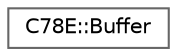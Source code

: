 digraph "Graphical Class Hierarchy"
{
 // LATEX_PDF_SIZE
  bgcolor="transparent";
  edge [fontname=Helvetica,fontsize=10,labelfontname=Helvetica,labelfontsize=10];
  node [fontname=Helvetica,fontsize=10,shape=box,height=0.2,width=0.4];
  rankdir="LR";
  Node0 [id="Node000000",label="C78E::Buffer",height=0.2,width=0.4,color="grey40", fillcolor="white", style="filled",URL="$df/d5e/struct_c78_e_1_1_buffer.html",tooltip=" "];
}
